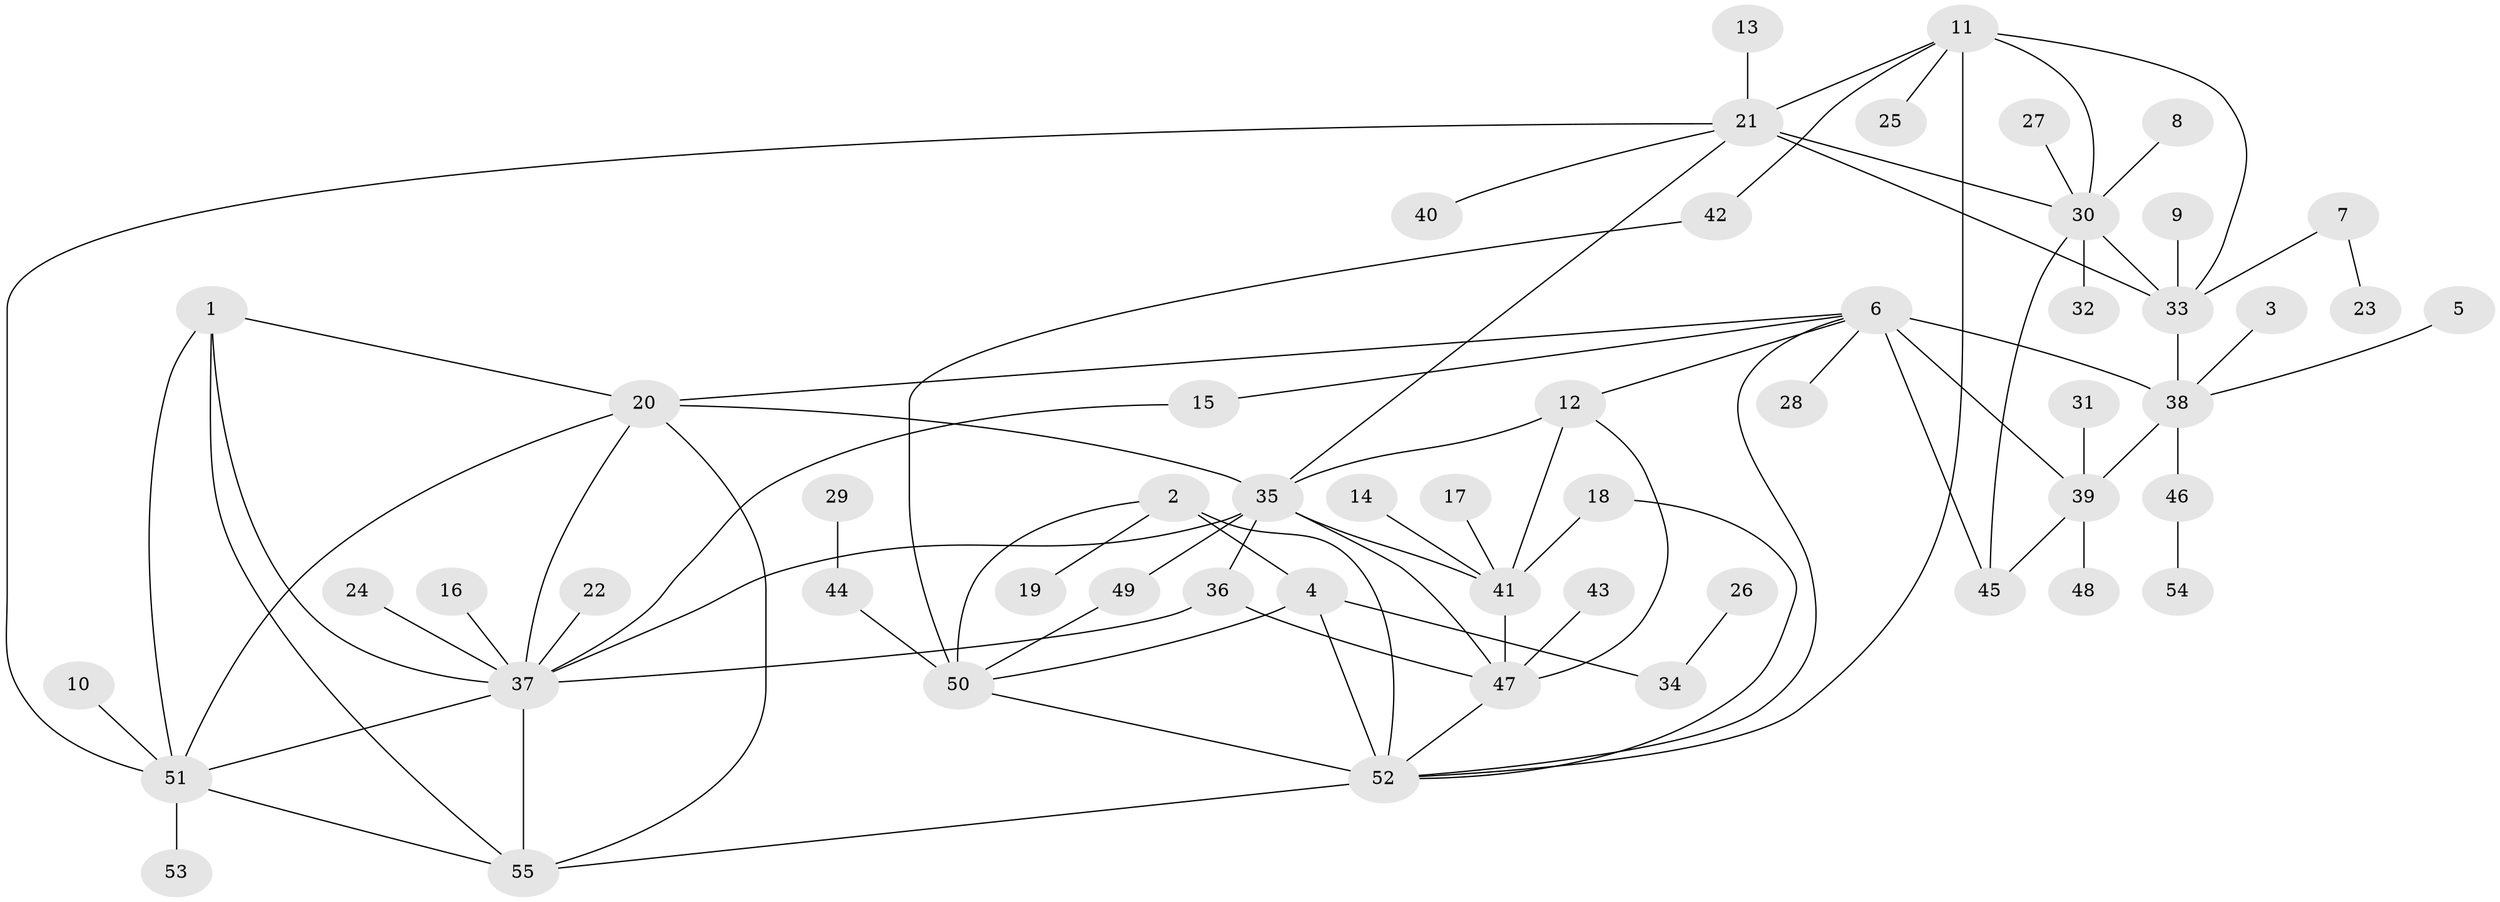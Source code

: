 // original degree distribution, {7: 0.03636363636363636, 10: 0.01818181818181818, 8: 0.02727272727272727, 5: 0.02727272727272727, 12: 0.00909090909090909, 9: 0.045454545454545456, 4: 0.02727272727272727, 6: 0.045454545454545456, 11: 0.00909090909090909, 3: 0.05454545454545454, 1: 0.5545454545454546, 2: 0.14545454545454545}
// Generated by graph-tools (version 1.1) at 2025/02/03/09/25 03:02:47]
// undirected, 55 vertices, 85 edges
graph export_dot {
graph [start="1"]
  node [color=gray90,style=filled];
  1;
  2;
  3;
  4;
  5;
  6;
  7;
  8;
  9;
  10;
  11;
  12;
  13;
  14;
  15;
  16;
  17;
  18;
  19;
  20;
  21;
  22;
  23;
  24;
  25;
  26;
  27;
  28;
  29;
  30;
  31;
  32;
  33;
  34;
  35;
  36;
  37;
  38;
  39;
  40;
  41;
  42;
  43;
  44;
  45;
  46;
  47;
  48;
  49;
  50;
  51;
  52;
  53;
  54;
  55;
  1 -- 20 [weight=1.0];
  1 -- 37 [weight=1.0];
  1 -- 51 [weight=1.0];
  1 -- 55 [weight=1.0];
  2 -- 4 [weight=2.0];
  2 -- 19 [weight=1.0];
  2 -- 50 [weight=2.0];
  2 -- 52 [weight=2.0];
  3 -- 38 [weight=1.0];
  4 -- 34 [weight=1.0];
  4 -- 50 [weight=1.0];
  4 -- 52 [weight=1.0];
  5 -- 38 [weight=1.0];
  6 -- 12 [weight=1.0];
  6 -- 15 [weight=1.0];
  6 -- 20 [weight=1.0];
  6 -- 28 [weight=1.0];
  6 -- 38 [weight=2.0];
  6 -- 39 [weight=4.0];
  6 -- 45 [weight=1.0];
  6 -- 52 [weight=1.0];
  7 -- 23 [weight=1.0];
  7 -- 33 [weight=1.0];
  8 -- 30 [weight=1.0];
  9 -- 33 [weight=1.0];
  10 -- 51 [weight=1.0];
  11 -- 21 [weight=1.0];
  11 -- 25 [weight=1.0];
  11 -- 30 [weight=2.0];
  11 -- 33 [weight=1.0];
  11 -- 42 [weight=1.0];
  11 -- 52 [weight=1.0];
  12 -- 35 [weight=1.0];
  12 -- 41 [weight=2.0];
  12 -- 47 [weight=1.0];
  13 -- 21 [weight=1.0];
  14 -- 41 [weight=1.0];
  15 -- 37 [weight=1.0];
  16 -- 37 [weight=1.0];
  17 -- 41 [weight=1.0];
  18 -- 41 [weight=1.0];
  18 -- 52 [weight=1.0];
  20 -- 35 [weight=1.0];
  20 -- 37 [weight=1.0];
  20 -- 51 [weight=1.0];
  20 -- 55 [weight=1.0];
  21 -- 30 [weight=2.0];
  21 -- 33 [weight=1.0];
  21 -- 35 [weight=1.0];
  21 -- 40 [weight=1.0];
  21 -- 51 [weight=1.0];
  22 -- 37 [weight=1.0];
  24 -- 37 [weight=1.0];
  26 -- 34 [weight=1.0];
  27 -- 30 [weight=1.0];
  29 -- 44 [weight=1.0];
  30 -- 32 [weight=1.0];
  30 -- 33 [weight=2.0];
  30 -- 45 [weight=1.0];
  31 -- 39 [weight=1.0];
  33 -- 38 [weight=1.0];
  35 -- 36 [weight=1.0];
  35 -- 37 [weight=1.0];
  35 -- 41 [weight=2.0];
  35 -- 47 [weight=1.0];
  35 -- 49 [weight=1.0];
  36 -- 37 [weight=1.0];
  36 -- 47 [weight=1.0];
  37 -- 51 [weight=1.0];
  37 -- 55 [weight=1.0];
  38 -- 39 [weight=2.0];
  38 -- 46 [weight=1.0];
  39 -- 45 [weight=1.0];
  39 -- 48 [weight=1.0];
  41 -- 47 [weight=2.0];
  42 -- 50 [weight=1.0];
  43 -- 47 [weight=1.0];
  44 -- 50 [weight=1.0];
  46 -- 54 [weight=1.0];
  47 -- 52 [weight=1.0];
  49 -- 50 [weight=1.0];
  50 -- 52 [weight=1.0];
  51 -- 53 [weight=1.0];
  51 -- 55 [weight=1.0];
  52 -- 55 [weight=1.0];
}

